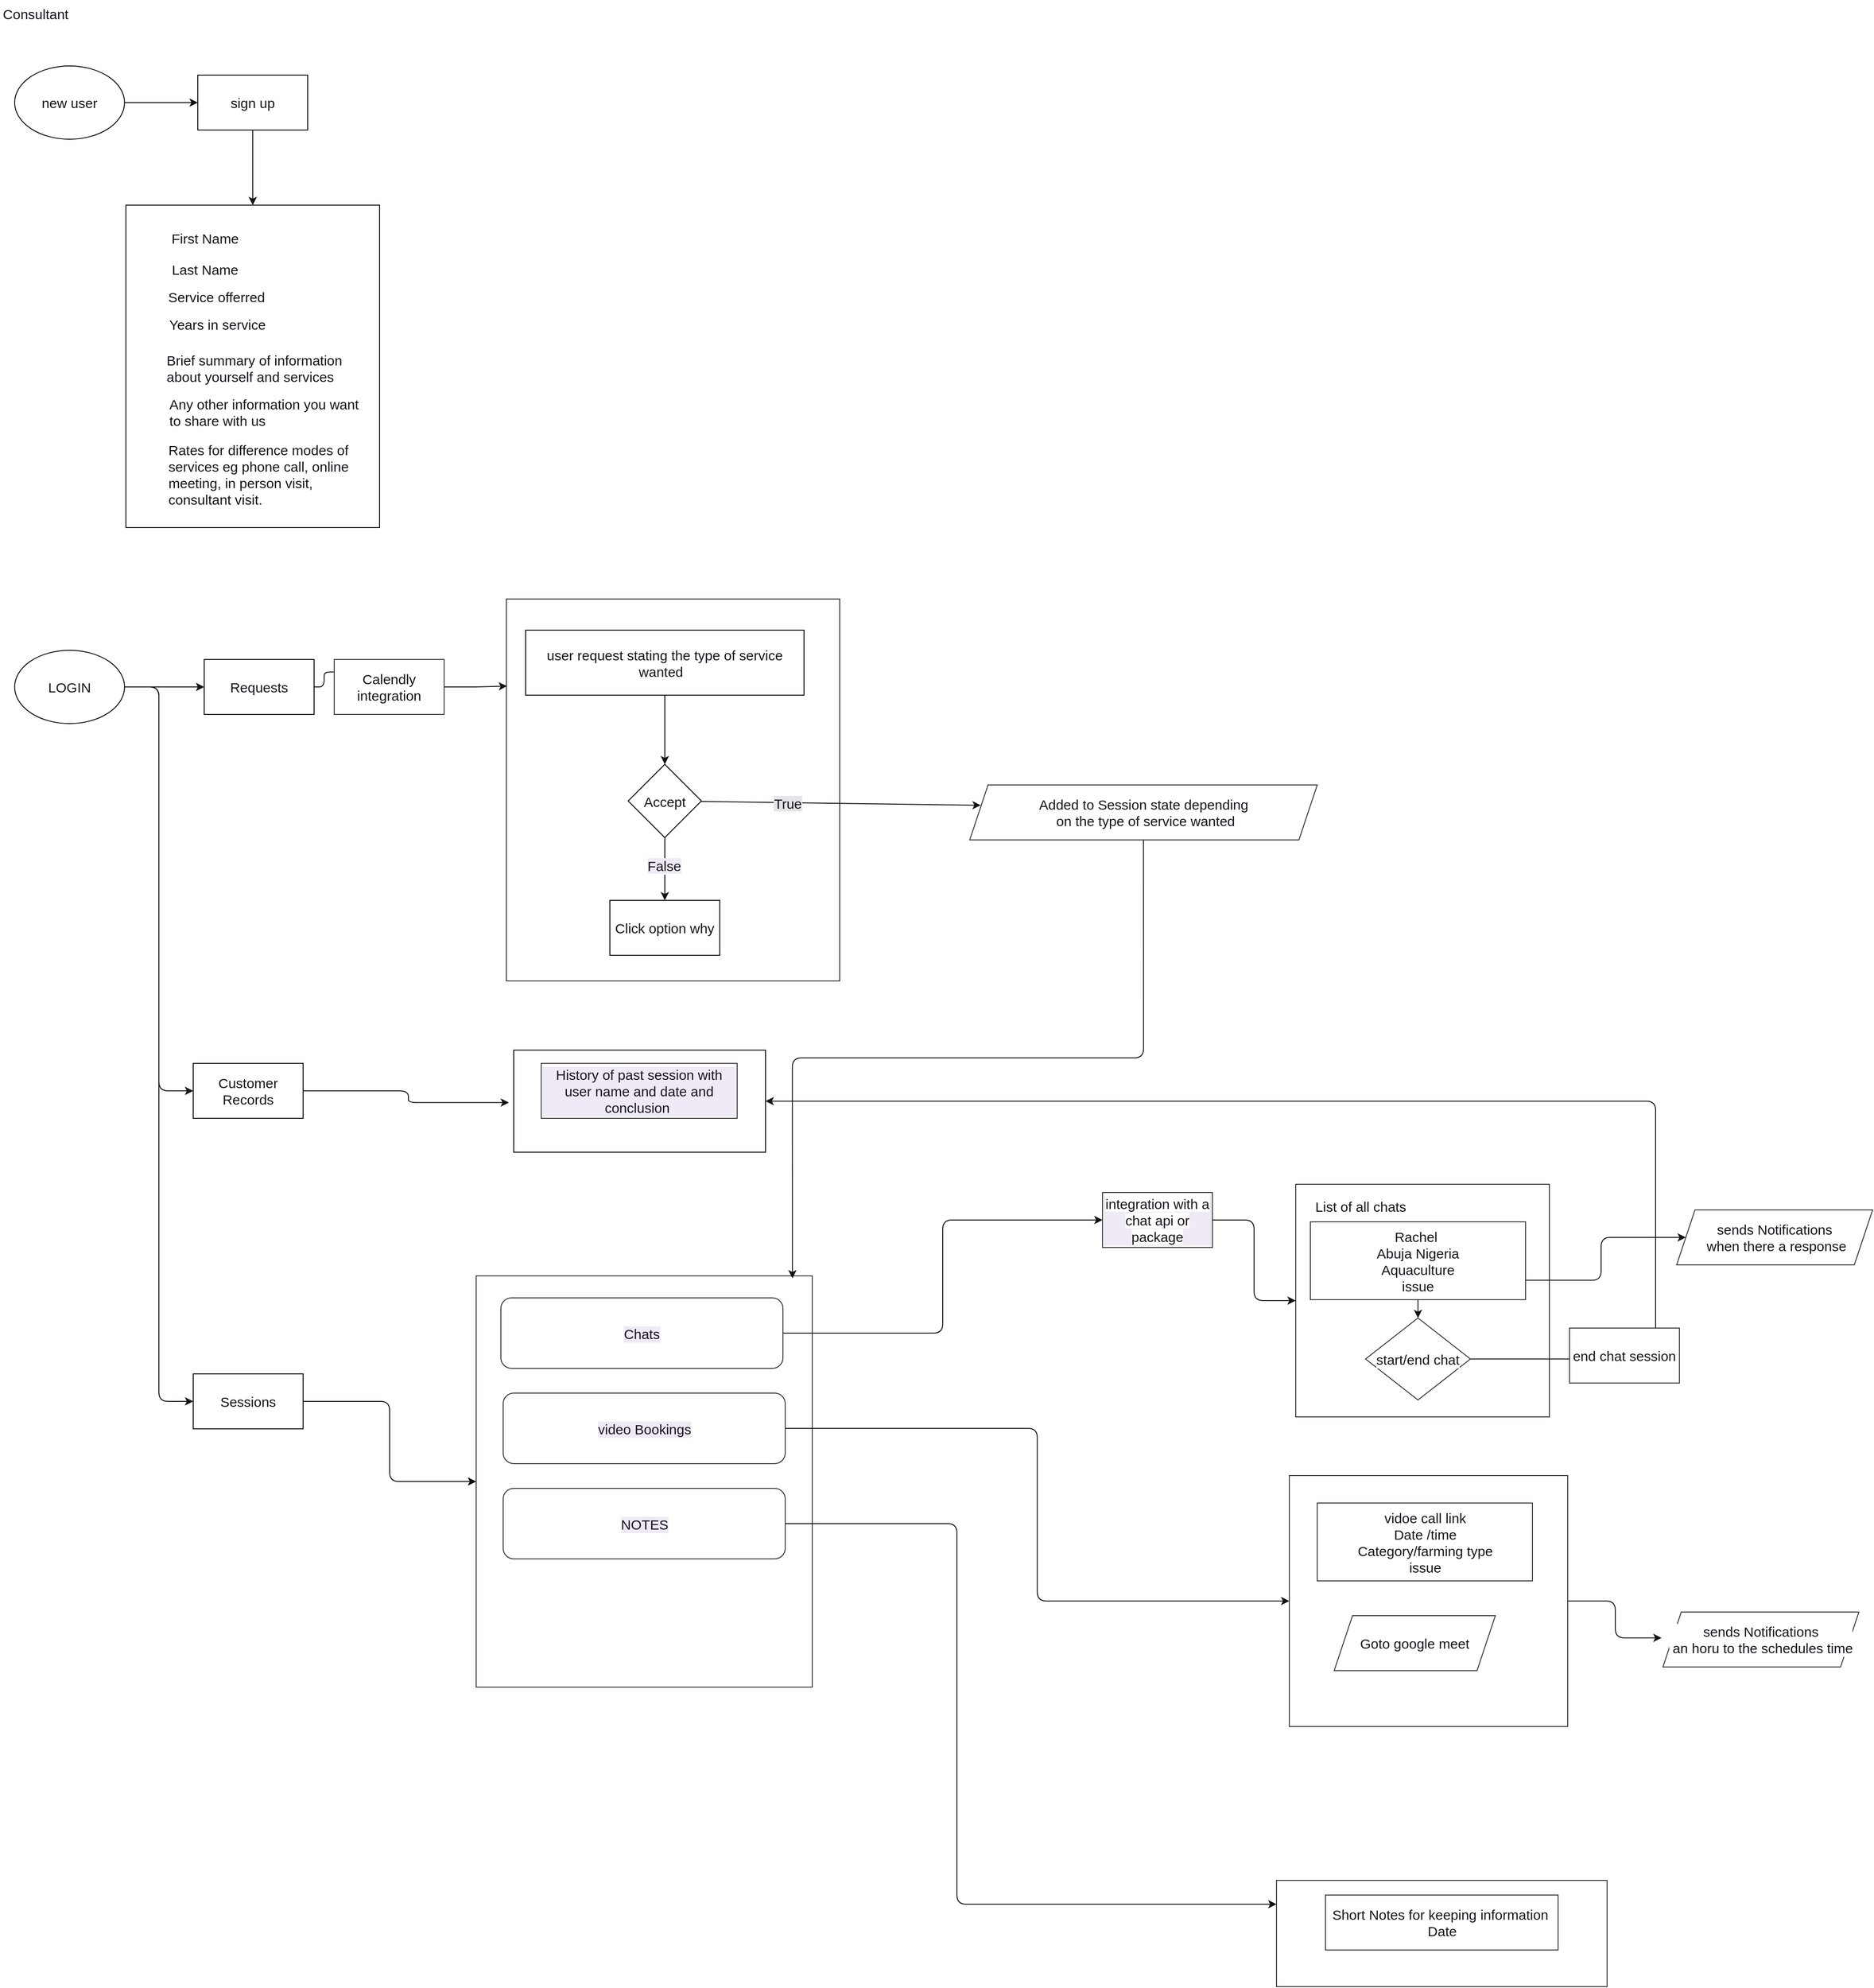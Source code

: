 <mxfile>
    <diagram id="UT7Pm2J7DE0Pi8K8PjyA" name="Page-1">
        <mxGraphModel dx="2182" dy="1245" grid="0" gridSize="10" guides="1" tooltips="1" connect="1" arrows="1" fold="1" page="1" pageScale="1" pageWidth="850" pageHeight="1100" background="#ffffff" math="0" shadow="0">
            <root>
                <mxCell id="0"/>
                <mxCell id="1" parent="0"/>
                <mxCell id="3" value="&lt;font style=&quot;font-size: 15px;&quot;&gt;Consultant&lt;/font&gt;" style="text;html=1;strokeColor=none;fillColor=none;align=center;verticalAlign=middle;whiteSpace=wrap;rounded=0;labelBackgroundColor=#FFFFFF;fontColor=#18141d;" vertex="1" parent="1">
                    <mxGeometry x="223" y="12" width="78" height="30" as="geometry"/>
                </mxCell>
                <mxCell id="6" value="" style="edgeStyle=none;html=1;fontSize=15;fontColor=#18141d;strokeColor=#121212;" edge="1" parent="1" source="4">
                    <mxGeometry relative="1" as="geometry">
                        <mxPoint x="439" y="124" as="targetPoint"/>
                    </mxGeometry>
                </mxCell>
                <mxCell id="4" value="new user" style="ellipse;whiteSpace=wrap;html=1;labelBackgroundColor=#FFFFFF;strokeColor=#0d0c0c;fontSize=15;fontColor=#18141d;fillColor=#ffffff;" vertex="1" parent="1">
                    <mxGeometry x="239" y="84" width="120" height="80" as="geometry"/>
                </mxCell>
                <mxCell id="8" value="" style="edgeStyle=none;html=1;strokeColor=#121212;fontSize=15;fontColor=#18141d;" edge="1" parent="1" source="5" target="7">
                    <mxGeometry relative="1" as="geometry"/>
                </mxCell>
                <mxCell id="5" value="sign up" style="whiteSpace=wrap;html=1;fontSize=15;fillColor=#ffffff;strokeColor=#0d0c0c;fontColor=#18141d;labelBackgroundColor=#FFFFFF;" vertex="1" parent="1">
                    <mxGeometry x="439" y="94" width="120" height="60" as="geometry"/>
                </mxCell>
                <mxCell id="7" value="" style="whiteSpace=wrap;html=1;fontSize=15;fillColor=#ffffff;strokeColor=#0d0c0c;fontColor=#18141d;labelBackgroundColor=#FFFFFF;" vertex="1" parent="1">
                    <mxGeometry x="360.5" y="236" width="277" height="352" as="geometry"/>
                </mxCell>
                <mxCell id="10" value="Last Name" style="text;html=1;strokeColor=none;fillColor=none;align=center;verticalAlign=middle;whiteSpace=wrap;rounded=0;labelBackgroundColor=#FFFFFF;fontSize=15;fontColor=#18141d;" vertex="1" parent="1">
                    <mxGeometry x="401" y="291" width="92" height="30" as="geometry"/>
                </mxCell>
                <mxCell id="12" value="First Name" style="text;html=1;strokeColor=none;fillColor=none;align=center;verticalAlign=middle;whiteSpace=wrap;rounded=0;labelBackgroundColor=#FFFFFF;fontSize=15;fontColor=#18141d;" vertex="1" parent="1">
                    <mxGeometry x="401" y="257" width="92" height="30" as="geometry"/>
                </mxCell>
                <mxCell id="13" value="Service offerred" style="text;html=1;strokeColor=none;fillColor=none;align=center;verticalAlign=middle;whiteSpace=wrap;rounded=0;labelBackgroundColor=#FFFFFF;fontSize=15;fontColor=#18141d;" vertex="1" parent="1">
                    <mxGeometry x="405" y="321" width="109" height="30" as="geometry"/>
                </mxCell>
                <mxCell id="14" value="Years in service" style="text;html=1;strokeColor=none;fillColor=none;align=center;verticalAlign=middle;whiteSpace=wrap;rounded=0;labelBackgroundColor=#FFFFFF;fontSize=15;fontColor=#18141d;" vertex="1" parent="1">
                    <mxGeometry x="406" y="351" width="109" height="30" as="geometry"/>
                </mxCell>
                <mxCell id="15" value="Any other information you want to share with us" style="text;html=1;strokeColor=none;fillColor=none;align=left;verticalAlign=middle;whiteSpace=wrap;rounded=0;labelBackgroundColor=#FFFFFF;fontSize=15;fontColor=#18141d;" vertex="1" parent="1">
                    <mxGeometry x="406" y="447" width="213" height="30" as="geometry"/>
                </mxCell>
                <mxCell id="26" value="" style="rounded=0;whiteSpace=wrap;html=1;labelBackgroundColor=#FFFFFF;strokeColor=#373434;fontSize=15;fontColor=#18141d;fillColor=#ffffff;" vertex="1" parent="1">
                    <mxGeometry x="776" y="666" width="364" height="417" as="geometry"/>
                </mxCell>
                <mxCell id="16" value="Brief summary of information about yourself and services" style="text;html=1;strokeColor=none;fillColor=none;align=left;verticalAlign=middle;whiteSpace=wrap;rounded=0;labelBackgroundColor=#FFFFFF;fontSize=15;fontColor=#18141d;" vertex="1" parent="1">
                    <mxGeometry x="402.5" y="399" width="213" height="30" as="geometry"/>
                </mxCell>
                <mxCell id="17" value="Rates for difference modes of services eg phone call, online meeting, in person visit, consultant visit.&amp;nbsp; &amp;nbsp;" style="text;html=1;strokeColor=none;fillColor=none;align=left;verticalAlign=middle;whiteSpace=wrap;rounded=0;labelBackgroundColor=#FFFFFF;fontSize=15;fontColor=#18141d;" vertex="1" parent="1">
                    <mxGeometry x="405" y="491" width="208" height="77" as="geometry"/>
                </mxCell>
                <mxCell id="20" style="edgeStyle=none;html=1;exitX=1;exitY=0.5;exitDx=0;exitDy=0;strokeColor=#121212;fontSize=15;fontColor=#18141d;" edge="1" parent="1" source="18" target="19">
                    <mxGeometry relative="1" as="geometry"/>
                </mxCell>
                <mxCell id="41" style="edgeStyle=orthogonalEdgeStyle;html=1;exitX=1;exitY=0.5;exitDx=0;exitDy=0;entryX=0;entryY=0.5;entryDx=0;entryDy=0;strokeColor=#121212;fontSize=15;fontColor=#18141d;" edge="1" parent="1" source="18" target="22">
                    <mxGeometry relative="1" as="geometry"/>
                </mxCell>
                <mxCell id="42" style="edgeStyle=orthogonalEdgeStyle;html=1;exitX=1;exitY=0.5;exitDx=0;exitDy=0;entryX=0;entryY=0.5;entryDx=0;entryDy=0;strokeColor=#121212;fontSize=15;fontColor=#18141d;" edge="1" parent="1" source="18" target="23">
                    <mxGeometry relative="1" as="geometry"/>
                </mxCell>
                <mxCell id="18" value="LOGIN" style="ellipse;whiteSpace=wrap;html=1;labelBackgroundColor=#FFFFFF;strokeColor=#0d0c0c;fontSize=15;fontColor=#18141d;fillColor=#ffffff;" vertex="1" parent="1">
                    <mxGeometry x="239" y="722" width="120" height="80" as="geometry"/>
                </mxCell>
                <mxCell id="43" style="edgeStyle=orthogonalEdgeStyle;html=1;exitX=1;exitY=0.5;exitDx=0;exitDy=0;entryX=0.002;entryY=0.228;entryDx=0;entryDy=0;entryPerimeter=0;strokeColor=#121212;fontSize=15;fontColor=#18141d;startArrow=none;" edge="1" parent="1" source="83" target="26">
                    <mxGeometry relative="1" as="geometry"/>
                </mxCell>
                <mxCell id="19" value="Requests" style="whiteSpace=wrap;html=1;fontSize=15;fillColor=#ffffff;strokeColor=#0d0c0c;fontColor=#18141d;labelBackgroundColor=#FFFFFF;" vertex="1" parent="1">
                    <mxGeometry x="446" y="732" width="120" height="60" as="geometry"/>
                </mxCell>
                <mxCell id="44" style="edgeStyle=orthogonalEdgeStyle;html=1;exitX=1;exitY=0.5;exitDx=0;exitDy=0;entryX=-0.019;entryY=0.514;entryDx=0;entryDy=0;entryPerimeter=0;strokeColor=#121212;fontSize=15;fontColor=#18141d;" edge="1" parent="1" source="22" target="25">
                    <mxGeometry relative="1" as="geometry"/>
                </mxCell>
                <mxCell id="22" value="Customer Records" style="rounded=0;whiteSpace=wrap;html=1;labelBackgroundColor=#FFFFFF;strokeColor=#0d0c0c;fontSize=15;fontColor=#18141d;fillColor=#ffffff;" vertex="1" parent="1">
                    <mxGeometry x="434" y="1173" width="120" height="60" as="geometry"/>
                </mxCell>
                <mxCell id="47" style="edgeStyle=orthogonalEdgeStyle;html=1;exitX=1;exitY=0.5;exitDx=0;exitDy=0;entryX=0;entryY=0.5;entryDx=0;entryDy=0;strokeColor=#121212;fontSize=15;fontColor=#18141d;" edge="1" parent="1" source="23" target="46">
                    <mxGeometry relative="1" as="geometry"/>
                </mxCell>
                <mxCell id="23" value="Sessions" style="rounded=0;whiteSpace=wrap;html=1;labelBackgroundColor=#FFFFFF;strokeColor=#0d0c0c;fontSize=15;fontColor=#18141d;fillColor=#ffffff;" vertex="1" parent="1">
                    <mxGeometry x="434" y="1512" width="120" height="60" as="geometry"/>
                </mxCell>
                <mxCell id="25" value="" style="rounded=0;whiteSpace=wrap;html=1;labelBackgroundColor=#FFFFFF;strokeColor=#0d0c0c;fontSize=15;fontColor=#18141d;fillColor=#ffffff;" vertex="1" parent="1">
                    <mxGeometry x="784" y="1158.5" width="275" height="111.5" as="geometry"/>
                </mxCell>
                <mxCell id="39" style="edgeStyle=none;html=1;exitX=0.5;exitY=1;exitDx=0;exitDy=0;entryX=0.5;entryY=0;entryDx=0;entryDy=0;strokeColor=#121212;fontSize=15;fontColor=#18141d;" edge="1" parent="1" source="27" target="28">
                    <mxGeometry relative="1" as="geometry"/>
                </mxCell>
                <mxCell id="27" value="user request stating the type of service wanted&amp;nbsp;&amp;nbsp;" style="rounded=0;whiteSpace=wrap;html=1;labelBackgroundColor=#FFFFFF;strokeColor=#0d0c0c;fontSize=15;fontColor=#18141d;fillColor=#ffffff;align=center;" vertex="1" parent="1">
                    <mxGeometry x="797" y="700" width="304" height="71" as="geometry"/>
                </mxCell>
                <mxCell id="28" value="Accept" style="rhombus;whiteSpace=wrap;html=1;fontSize=15;align=center;fillColor=#ffffff;strokeColor=#0d0c0c;fontColor=#18141d;rounded=0;labelBackgroundColor=#FFFFFF;" vertex="1" parent="1">
                    <mxGeometry x="909" y="846.5" width="80" height="80" as="geometry"/>
                </mxCell>
                <mxCell id="31" value="" style="edgeStyle=none;html=1;strokeColor=#121212;fontSize=15;fontColor=#18141d;" edge="1" parent="1" source="28">
                    <mxGeometry relative="1" as="geometry">
                        <mxPoint x="1294" y="891.198" as="targetPoint"/>
                    </mxGeometry>
                </mxCell>
                <mxCell id="34" value="&lt;span style=&quot;background-color: rgb(229, 228, 231);&quot;&gt;True&lt;/span&gt;" style="edgeLabel;html=1;align=center;verticalAlign=middle;resizable=0;points=[];fontSize=15;fontColor=#18141d;" vertex="1" connectable="0" parent="31">
                    <mxGeometry x="-0.412" y="-4" relative="1" as="geometry">
                        <mxPoint x="4" y="-4" as="offset"/>
                    </mxGeometry>
                </mxCell>
                <mxCell id="33" value="" style="edgeStyle=none;html=1;strokeColor=#121212;fontSize=15;fontColor=#18141d;" edge="1" parent="1" source="28" target="32">
                    <mxGeometry relative="1" as="geometry"/>
                </mxCell>
                <mxCell id="35" value="&lt;span style=&quot;background-color: rgb(239, 234, 246);&quot;&gt;False&lt;/span&gt;" style="edgeLabel;html=1;align=center;verticalAlign=middle;resizable=0;points=[];fontSize=15;fontColor=#18141d;" vertex="1" connectable="0" parent="33">
                    <mxGeometry x="-0.122" y="-1" relative="1" as="geometry">
                        <mxPoint as="offset"/>
                    </mxGeometry>
                </mxCell>
                <mxCell id="32" value="Click option why" style="whiteSpace=wrap;html=1;fontSize=15;align=center;fillColor=#ffffff;strokeColor=#0d0c0c;fontColor=#18141d;rounded=0;labelBackgroundColor=#FFFFFF;" vertex="1" parent="1">
                    <mxGeometry x="889" y="995" width="120" height="60" as="geometry"/>
                </mxCell>
                <mxCell id="45" value="History of past session with user name and date and conclusion&amp;nbsp;" style="rounded=0;whiteSpace=wrap;html=1;labelBackgroundColor=#efeaf6;strokeColor=#373434;fontSize=15;fontColor=#18141d;fillColor=#ffffff;" vertex="1" parent="1">
                    <mxGeometry x="814" y="1173" width="214" height="60" as="geometry"/>
                </mxCell>
                <mxCell id="46" value="" style="rounded=0;whiteSpace=wrap;html=1;labelBackgroundColor=#efeaf6;strokeColor=#373434;fontSize=15;fontColor=#18141d;fillColor=#ffffff;" vertex="1" parent="1">
                    <mxGeometry x="743" y="1405" width="367" height="449" as="geometry"/>
                </mxCell>
                <mxCell id="52" style="edgeStyle=orthogonalEdgeStyle;html=1;exitX=1;exitY=0.5;exitDx=0;exitDy=0;entryX=0;entryY=0.5;entryDx=0;entryDy=0;strokeColor=#121212;fontSize=15;fontColor=#18141d;" edge="1" parent="1" source="48" target="51">
                    <mxGeometry relative="1" as="geometry"/>
                </mxCell>
                <mxCell id="48" value="Chats" style="rounded=1;whiteSpace=wrap;html=1;labelBackgroundColor=#efeaf6;strokeColor=#373434;fontSize=15;fontColor=#18141d;fillColor=#ffffff;" vertex="1" parent="1">
                    <mxGeometry x="770" y="1429" width="308" height="77" as="geometry"/>
                </mxCell>
                <mxCell id="75" style="edgeStyle=orthogonalEdgeStyle;html=1;exitX=1;exitY=0.5;exitDx=0;exitDy=0;entryX=0;entryY=0.5;entryDx=0;entryDy=0;strokeColor=#121212;fontSize=15;fontColor=#18141d;" edge="1" parent="1" source="49" target="74">
                    <mxGeometry relative="1" as="geometry"/>
                </mxCell>
                <mxCell id="49" value="video Bookings" style="rounded=1;whiteSpace=wrap;html=1;labelBackgroundColor=#efeaf6;strokeColor=#373434;fontSize=15;fontColor=#18141d;fillColor=#ffffff;" vertex="1" parent="1">
                    <mxGeometry x="772.5" y="1533" width="308" height="77" as="geometry"/>
                </mxCell>
                <mxCell id="90" style="edgeStyle=orthogonalEdgeStyle;html=1;exitX=1;exitY=0.5;exitDx=0;exitDy=0;strokeColor=#121212;fontSize=15;fontColor=#18141d;" edge="1" parent="1" source="50" target="89">
                    <mxGeometry relative="1" as="geometry">
                        <Array as="points">
                            <mxPoint x="1268" y="1676"/>
                            <mxPoint x="1268" y="2091"/>
                        </Array>
                    </mxGeometry>
                </mxCell>
                <mxCell id="50" value="NOTES" style="rounded=1;whiteSpace=wrap;html=1;labelBackgroundColor=#efeaf6;strokeColor=#373434;fontSize=15;fontColor=#18141d;fillColor=#ffffff;" vertex="1" parent="1">
                    <mxGeometry x="772.5" y="1637" width="308" height="77" as="geometry"/>
                </mxCell>
                <mxCell id="55" style="edgeStyle=orthogonalEdgeStyle;html=1;exitX=1;exitY=0.5;exitDx=0;exitDy=0;entryX=0;entryY=0.5;entryDx=0;entryDy=0;strokeColor=#121212;fontSize=15;fontColor=#18141d;" edge="1" parent="1" source="51" target="54">
                    <mxGeometry relative="1" as="geometry"/>
                </mxCell>
                <mxCell id="51" value="&lt;span style=&quot;background-color: rgb(255, 255, 255);&quot;&gt;integration with a chat api or package&lt;/span&gt;" style="rounded=0;whiteSpace=wrap;html=1;labelBackgroundColor=#efeaf6;strokeColor=#373434;fontSize=15;fontColor=#18141d;fillColor=#ffffff;" vertex="1" parent="1">
                    <mxGeometry x="1427" y="1314" width="120" height="60" as="geometry"/>
                </mxCell>
                <mxCell id="54" value="" style="rounded=0;whiteSpace=wrap;html=1;labelBackgroundColor=#ffffff;strokeColor=#373434;fontSize=15;fontColor=#18141d;fillColor=#ffffff;" vertex="1" parent="1">
                    <mxGeometry x="1638" y="1305" width="277" height="254" as="geometry"/>
                </mxCell>
                <mxCell id="63" value="" style="edgeStyle=orthogonalEdgeStyle;html=1;strokeColor=#121212;fontSize=15;fontColor=#18141d;" edge="1" parent="1" source="56" target="62">
                    <mxGeometry relative="1" as="geometry"/>
                </mxCell>
                <mxCell id="80" style="edgeStyle=orthogonalEdgeStyle;html=1;exitX=1;exitY=0.75;exitDx=0;exitDy=0;strokeColor=#121212;fontSize=15;fontColor=#18141d;" edge="1" parent="1" source="56" target="79">
                    <mxGeometry relative="1" as="geometry"/>
                </mxCell>
                <mxCell id="56" value="Rachel&amp;nbsp; &lt;br&gt;Abuja Nigeria&lt;br&gt;Aquaculture&lt;br&gt;issue" style="rounded=0;whiteSpace=wrap;html=1;labelBackgroundColor=#ffffff;strokeColor=#373434;fontSize=15;fontColor=#18141d;fillColor=#ffffff;" vertex="1" parent="1">
                    <mxGeometry x="1654" y="1346" width="235" height="85" as="geometry"/>
                </mxCell>
                <mxCell id="58" value="List of all chats" style="text;html=1;strokeColor=none;fillColor=none;align=center;verticalAlign=middle;whiteSpace=wrap;rounded=0;labelBackgroundColor=#ffffff;fontSize=15;fontColor=#18141d;" vertex="1" parent="1">
                    <mxGeometry x="1651" y="1314" width="116" height="30" as="geometry"/>
                </mxCell>
                <mxCell id="61" style="edgeStyle=orthogonalEdgeStyle;html=1;exitX=0.5;exitY=1;exitDx=0;exitDy=0;entryX=0.941;entryY=0.006;entryDx=0;entryDy=0;entryPerimeter=0;strokeColor=#121212;fontSize=15;fontColor=#18141d;" edge="1" parent="1" source="60" target="46">
                    <mxGeometry relative="1" as="geometry"/>
                </mxCell>
                <mxCell id="60" value="Added to Session state depending&lt;br&gt;&amp;nbsp;on the type of service wanted" style="shape=parallelogram;perimeter=parallelogramPerimeter;whiteSpace=wrap;html=1;fixedSize=1;labelBackgroundColor=#ffffff;strokeColor=#373434;fontSize=15;fontColor=#18141d;fillColor=#ffffff;" vertex="1" parent="1">
                    <mxGeometry x="1282" y="869" width="379.5" height="60" as="geometry"/>
                </mxCell>
                <mxCell id="65" style="edgeStyle=orthogonalEdgeStyle;html=1;exitX=1;exitY=0.5;exitDx=0;exitDy=0;entryX=1;entryY=0.5;entryDx=0;entryDy=0;strokeColor=#121212;fontSize=15;fontColor=#18141d;" edge="1" parent="1" source="62" target="25">
                    <mxGeometry relative="1" as="geometry">
                        <Array as="points">
                            <mxPoint x="2031" y="1496"/>
                            <mxPoint x="2031" y="1214"/>
                        </Array>
                    </mxGeometry>
                </mxCell>
                <mxCell id="62" value="start/end chat" style="rhombus;whiteSpace=wrap;html=1;fontSize=15;fillColor=#ffffff;strokeColor=#373434;fontColor=#18141d;rounded=0;labelBackgroundColor=#ffffff;" vertex="1" parent="1">
                    <mxGeometry x="1714.25" y="1451" width="114.5" height="89.5" as="geometry"/>
                </mxCell>
                <mxCell id="71" value="end chat session" style="rounded=0;whiteSpace=wrap;html=1;labelBackgroundColor=#ffffff;strokeColor=#373434;fontSize=15;fontColor=#18141d;fillColor=#ffffff;" vertex="1" parent="1">
                    <mxGeometry x="1937" y="1462" width="120" height="60" as="geometry"/>
                </mxCell>
                <mxCell id="82" style="edgeStyle=orthogonalEdgeStyle;html=1;exitX=1;exitY=0.5;exitDx=0;exitDy=0;entryX=-0.007;entryY=0.47;entryDx=0;entryDy=0;entryPerimeter=0;strokeColor=#121212;fontSize=15;fontColor=#18141d;" edge="1" parent="1" source="74" target="81">
                    <mxGeometry relative="1" as="geometry"/>
                </mxCell>
                <mxCell id="74" value="" style="rounded=0;whiteSpace=wrap;html=1;labelBackgroundColor=#ffffff;strokeColor=#373434;fontSize=15;fontColor=#18141d;fillColor=#ffffff;" vertex="1" parent="1">
                    <mxGeometry x="1631" y="1623" width="304" height="274" as="geometry"/>
                </mxCell>
                <mxCell id="76" value="vidoe call link&lt;br&gt;Date /time&lt;br&gt;Category/farming type&lt;br&gt;issue" style="rounded=0;whiteSpace=wrap;html=1;labelBackgroundColor=#ffffff;strokeColor=#373434;fontSize=15;fontColor=#18141d;fillColor=#ffffff;" vertex="1" parent="1">
                    <mxGeometry x="1661.5" y="1653" width="235" height="85" as="geometry"/>
                </mxCell>
                <mxCell id="78" value="Goto google meet" style="shape=parallelogram;perimeter=parallelogramPerimeter;whiteSpace=wrap;html=1;fixedSize=1;labelBackgroundColor=#ffffff;strokeColor=#373434;fontSize=15;fontColor=#18141d;fillColor=#ffffff;" vertex="1" parent="1">
                    <mxGeometry x="1680" y="1776" width="176" height="60" as="geometry"/>
                </mxCell>
                <mxCell id="79" value="sends Notifications&lt;br&gt;&amp;nbsp;when there a response" style="shape=parallelogram;perimeter=parallelogramPerimeter;whiteSpace=wrap;html=1;fixedSize=1;labelBackgroundColor=#ffffff;strokeColor=#373434;fontSize=15;fontColor=#18141d;fillColor=#ffffff;" vertex="1" parent="1">
                    <mxGeometry x="2054" y="1333" width="214" height="60" as="geometry"/>
                </mxCell>
                <mxCell id="81" value="sends Notifications&lt;br&gt;&amp;nbsp;an horu to the schedules time" style="shape=parallelogram;perimeter=parallelogramPerimeter;whiteSpace=wrap;html=1;fixedSize=1;labelBackgroundColor=#ffffff;strokeColor=#373434;fontSize=15;fontColor=#18141d;fillColor=#ffffff;" vertex="1" parent="1">
                    <mxGeometry x="2039" y="1772" width="214" height="60" as="geometry"/>
                </mxCell>
                <mxCell id="85" value="" style="edgeStyle=orthogonalEdgeStyle;html=1;exitX=1;exitY=0.5;exitDx=0;exitDy=0;entryX=0.002;entryY=0.228;entryDx=0;entryDy=0;entryPerimeter=0;strokeColor=#121212;fontSize=15;fontColor=#18141d;endArrow=none;" edge="1" parent="1" source="19" target="83">
                    <mxGeometry relative="1" as="geometry">
                        <mxPoint x="566" y="762.0" as="sourcePoint"/>
                        <mxPoint x="730.728" y="761.076" as="targetPoint"/>
                    </mxGeometry>
                </mxCell>
                <mxCell id="83" value="Calendly integration" style="rounded=0;whiteSpace=wrap;html=1;labelBackgroundColor=#ffffff;strokeColor=#373434;fontSize=15;fontColor=#18141d;fillColor=#ffffff;" vertex="1" parent="1">
                    <mxGeometry x="588" y="732" width="120" height="60" as="geometry"/>
                </mxCell>
                <mxCell id="89" value="" style="rounded=0;whiteSpace=wrap;html=1;labelBackgroundColor=#ffffff;strokeColor=#373434;fontSize=15;fontColor=#18141d;fillColor=#ffffff;" vertex="1" parent="1">
                    <mxGeometry x="1617" y="2065" width="361" height="116" as="geometry"/>
                </mxCell>
                <mxCell id="91" value="Short Notes for keeping information&amp;nbsp;&lt;br&gt;Date" style="rounded=0;whiteSpace=wrap;html=1;labelBackgroundColor=#ffffff;strokeColor=#373434;fontSize=15;fontColor=#18141d;fillColor=#ffffff;" vertex="1" parent="1">
                    <mxGeometry x="1670.5" y="2081" width="254" height="60" as="geometry"/>
                </mxCell>
            </root>
        </mxGraphModel>
    </diagram>
</mxfile>